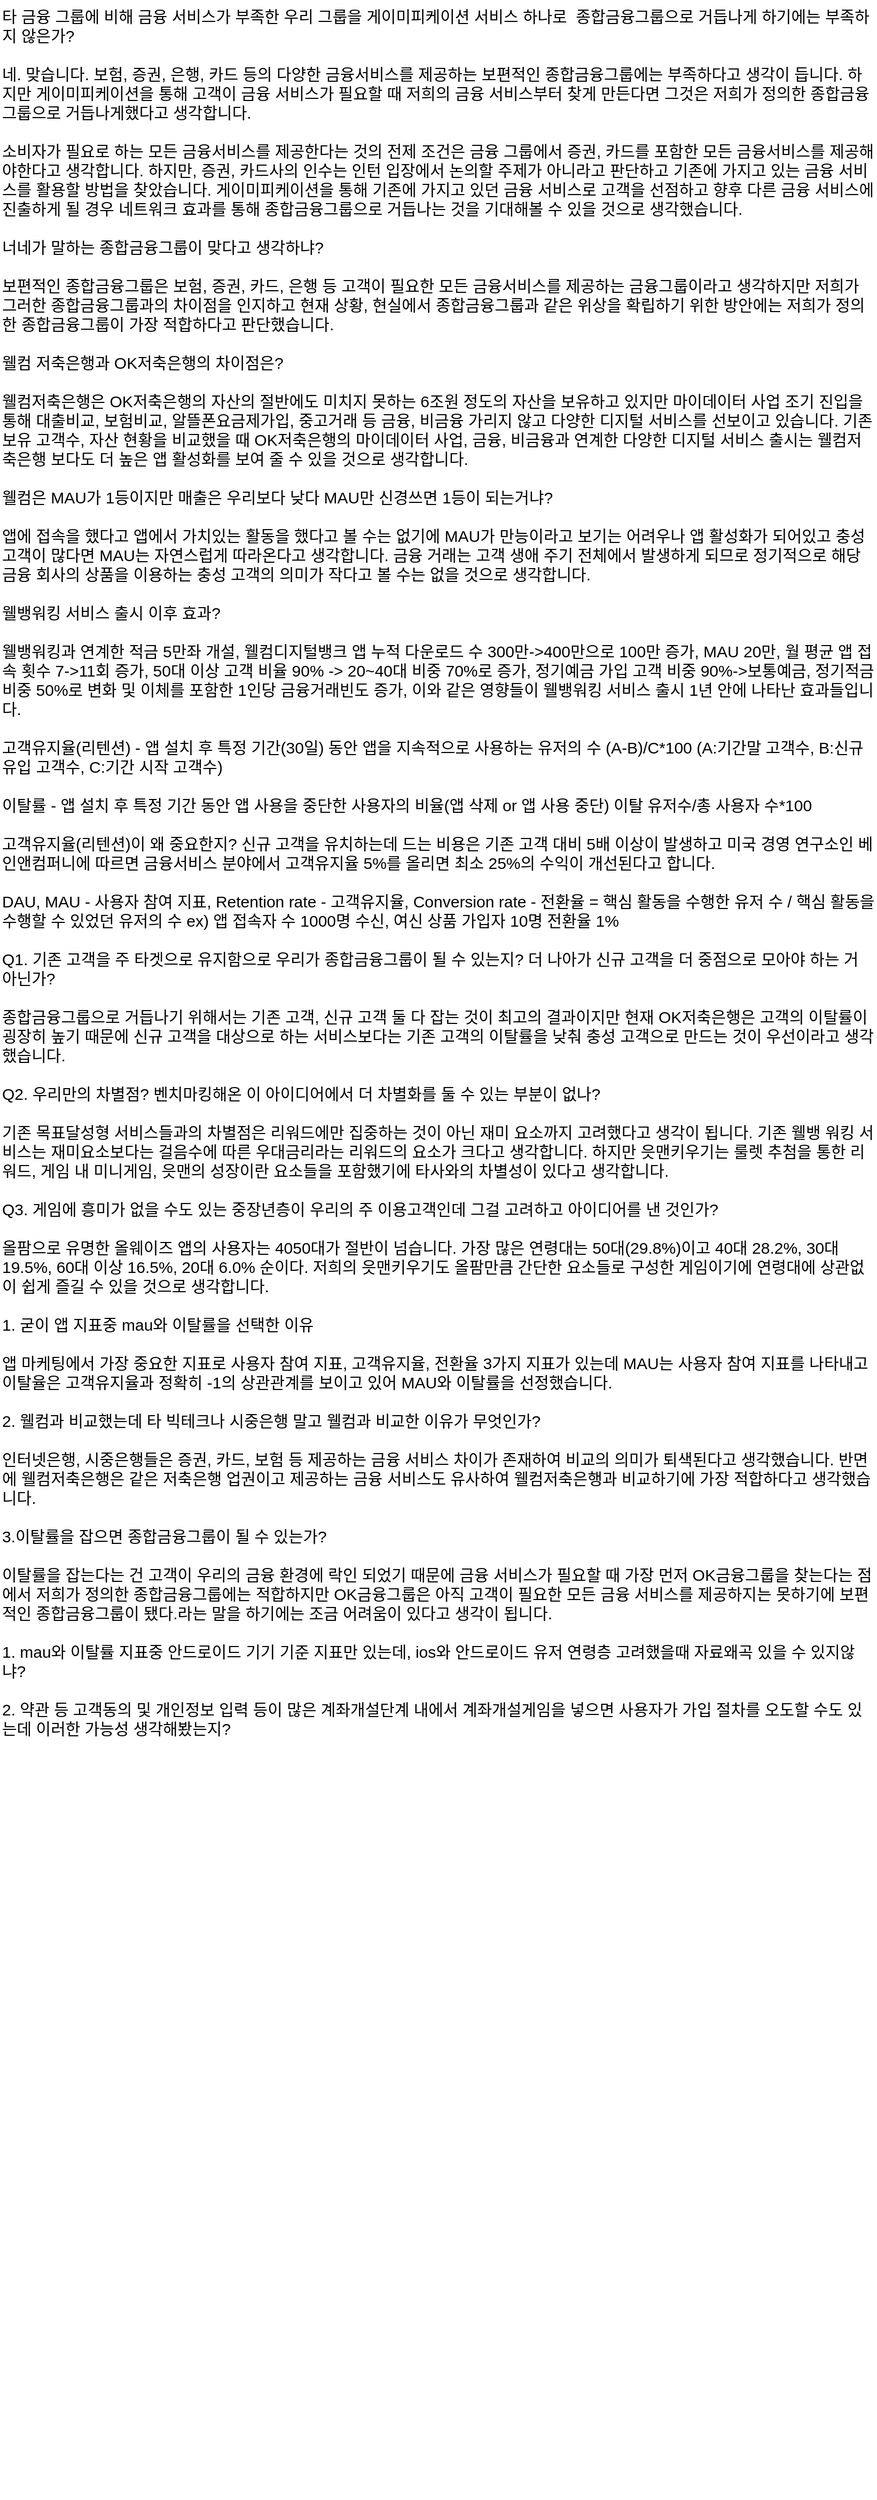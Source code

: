 <mxfile version="22.1.21" type="github">
  <diagram name="페이지-1" id="JB-Fa8y8QE4pFSvhaT2N">
    <mxGraphModel dx="1434" dy="3084" grid="1" gridSize="10" guides="1" tooltips="1" connect="1" arrows="1" fold="1" page="1" pageScale="1" pageWidth="827" pageHeight="1169" math="0" shadow="0">
      <root>
        <mxCell id="0" />
        <mxCell id="1" parent="0" />
        <mxCell id="AWfFaUfJ7yot6-zXb4n6-1" value="타 금융 그룹에 비해 금융 서비스가 부족한 우리 그룹을 게이미피케이션 서비스 하나로  종합금융그룹으로 거듭나게 하기에는 부족하지 않은가?&#xa;&#xa;네. 맞습니다. 보험, 증권, 은행, 카드 등의 다양한 금융서비스를 제공하는 보편적인 종합금융그룹에는 부족하다고 생각이 듭니다. 하지만 게이미피케이션을 통해 고객이 금융 서비스가 필요할 때 저희의 금융 서비스부터 찾게 만든다면 그것은 저희가 정의한 종합금융그룹으로 거듭나게했다고 생각합니다.&#xa;&#xa;소비자가 필요로 하는 모든 금융서비스를 제공한다는 것의 전제 조건은 금융 그룹에서 증권, 카드를 포함한 모든 금융서비스를 제공해야한다고 생각합니다. 하지만, 증권, 카드사의 인수는 인턴 입장에서 논의할 주제가 아니라고 판단하고 기존에 가지고 있는 금융 서비스를 활용할 방법을 찾았습니다. 게이미피케이션을 통해 기존에 가지고 있던 금융 서비스로 고객을 선점하고 향후 다른 금융 서비스에 진출하게 될 경우 네트워크 효과를 통해 종합금융그룹으로 거듭나는 것을 기대해볼 수 있을 것으로 생각했습니다.&#xa;&#xa;너네가 말하는 종합금융그룹이 맞다고 생각하냐?&#xa;&#xa;보편적인 종합금융그룹은 보험, 증권, 카드, 은행 등 고객이 필요한 모든 금융서비스를 제공하는 금융그룹이라고 생각하지만 저희가 그러한 종합금융그룹과의 차이점을 인지하고 현재 상황, 현실에서 종합금융그룹과 같은 위상을 확립하기 위한 방안에는 저희가 정의한 종합금융그룹이 가장 적합하다고 판단했습니다.&#xa;&#xa;웰컴 저축은행과 OK저축은행의 차이점은?&#xa;&#xa;웰컴저축은행은 OK저축은행의 자산의 절반에도 미치지 못하는 6조원 정도의 자산을 보유하고 있지만 마이데이터 사업 조기 진입을 통해 대출비교, 보험비교, 알뜰폰요금제가입, 중고거래 등 금융, 비금융 가리지 않고 다양한 디지털 서비스를 선보이고 있습니다. 기존 보유 고객수, 자산 현황을 비교했을 때 OK저축은행의 마이데이터 사업, 금융, 비금융과 연계한 다양한 디지털 서비스 출시는 웰컴저축은행 보다도 더 높은 앱 활성화를 보여 줄 수 있을 것으로 생각합니다.&#xa;&#xa;웰컴은 MAU가 1등이지만 매출은 우리보다 낮다 MAU만 신경쓰면 1등이 되는거냐?&#xa;&#xa;앱에 접속을 했다고 앱에서 가치있는 활동을 했다고 볼 수는 없기에 MAU가 만능이라고 보기는 어려우나 앱 활성화가 되어있고 충성 고객이 많다면 MAU는 자연스럽게 따라온다고 생각합니다. 금융 거래는 고객 생애 주기 전체에서 발생하게 되므로 정기적으로 해당 금융 회사의 상품을 이용하는 충성 고객의 의미가 작다고 볼 수는 없을 것으로 생각합니다.&#xa;&#xa;웰뱅워킹 서비스 출시 이후 효과?&#xa;&#xa;웰뱅워킹과 연계한 적금 5만좌 개설, 웰컴디지털뱅크 앱 누적 다운로드 수 300만-&gt;400만으로 100만 증가, MAU 20만, 월 평균 앱 접속 횟수 7-&gt;11회 증가, 50대 이상 고객 비율 90% -&gt; 20~40대 비중 70%로 증가, 정기예금 가입 고객 비중 90%-&gt;보통예금, 정기적금 비중 50%로 변화 및 이체를 포함한 1인당 금융거래빈도 증가, 이와 같은 영향들이 웰뱅워킹 서비스 출시 1년 안에 나타난 효과들입니다.&#xa;&#xa;고객유지율(리텐션) - 앱 설치 후 특정 기간(30일) 동안 앱을 지속적으로 사용하는 유저의 수 (A-B)/C*100 (A:기간말 고객수, B:신규 유입 고객수, C:기간 시작 고객수)&#xa;&#xa;이탈률 - 앱 설치 후 특정 기간 동안 앱 사용을 중단한 사용자의 비율(앱 삭제 or 앱 사용 중단) 이탈 유저수/총 사용자 수*100&#xa;&#xa;고객유지율(리텐션)이 왜 중요한지? 신규 고객을 유치하는데 드는 비용은 기존 고객 대비 5배 이상이 발생하고 미국 경영 연구소인 베인앤컴퍼니에 따르면 금융서비스 분야에서 고객유지율 5%를 올리면 최소 25%의 수익이 개선된다고 합니다.  &#xa;&#xa;DAU, MAU - 사용자 참여 지표, Retention rate - 고객유지율, Conversion rate - 전환율 = 핵심 활동을 수행한 유저 수 / 핵심 활동을 수행할 수 있었던 유저의 수 ex) 앱 접속자 수 1000명 수신, 여신 상품 가입자 10명 전환율 1%&#xa;&#xa;Q1. 기존 고객을 주 타겟으로 유지함으로 우리가 종합금융그룹이 될 수 있는지? 더 나아가 신규 고객을 더 중점으로 모아야 하는 거 아닌가? &#xa;&#xa;종합금융그룹으로 거듭나기 위해서는 기존 고객, 신규 고객 둘 다 잡는 것이 최고의 결과이지만 현재 OK저축은행은 고객의 이탈률이 굉장히 높기 때문에 신규 고객을 대상으로 하는 서비스보다는 기존 고객의 이탈률을 낮춰 충성 고객으로 만드는 것이 우선이라고 생각했습니다.&#xa;&#xa;Q2. 우리만의 차별점? 벤치마킹해온 이 아이디어에서 더 차별화를 둘 수 있는 부분이 없나? &#xa;&#xa;기존 목표달성형 서비스들과의 차별점은 리워드에만 집중하는 것이 아닌 재미 요소까지 고려했다고 생각이 됩니다. 기존 웰뱅 워킹 서비스는 재미요소보다는 걸음수에 따른 우대금리라는 리워드의 요소가 크다고 생각합니다. 하지만 읏맨키우기는 룰렛 추첨을 통한 리워드, 게임 내 미니게임, 읏맨의 성장이란 요소들을 포함했기에 타사와의 차별성이 있다고 생각합니다.&#xa;&#xa;Q3. 게임에 흥미가 없을 수도 있는 중장년층이 우리의 주 이용고객인데 그걸 고려하고 아이디어를 낸 것인가? &#xa;&#xa;올팜으로 유명한 올웨이즈 앱의 사용자는 4050대가 절반이 넘습니다. 가장 많은 연령대는 50대(29.8%)이고 40대 28.2%, 30대 19.5%, 60대 이상 16.5%, 20대 6.0% 순이다. 저희의 읏맨키우기도 올팜만큼 간단한 요소들로 구성한 게임이기에 연령대에 상관없이 쉽게 즐길 수 있을 것으로 생각합니다.&#xa;&#xa;1. 굳이 앱 지표중 mau와 이탈률을 선택한 이유&#xa;&#xa;앱 마케팅에서 가장 중요한 지표로 사용자 참여 지표, 고객유지율, 전환율 3가지 지표가 있는데 MAU는 사용자 참여 지표를 나타내고 이탈율은 고객유지율과 정확히 -1의 상관관계를 보이고 있어 MAU와 이탈률을 선정했습니다.&#xa;&#xa;2. 웰컴과 비교했는데 타 빅테크나 시중은행 말고 웰컴과 비교한 이유가 무엇인가?&#xa;&#xa;인터넷은행, 시중은행들은 증권, 카드, 보험 등 제공하는 금융 서비스 차이가 존재하여 비교의 의미가 퇴색된다고 생각했습니다. 반면에 웰컴저축은행은 같은 저축은행 업권이고 제공하는 금융 서비스도 유사하여 웰컴저축은행과 비교하기에 가장 적합하다고 생각했습니다.&#xa;&#xa;3.이탈률을 잡으면 종합금융그룹이 될 수 있는가?&#xa;&#xa;이탈률을 잡는다는 건 고객이 우리의 금융 환경에 락인 되었기 때문에 금융 서비스가 필요할 때 가장 먼저 OK금융그룹을 찾는다는 점에서 저희가 정의한 종합금융그룹에는 적합하지만 OK금융그룹은 아직 고객이 필요한 모든 금융 서비스를 제공하지는 못하기에 보편적인 종합금융그룹이 됐다.라는 말을 하기에는 조금 어려움이 있다고 생각이 됩니다. &#xa;&#xa;1. mau와 이탈률 지표중 안드로이드 기기 기준 지표만 있는데, ios와 안드로이드 유저 연령층 고려했을때 자료왜곡 있을 수 있지않냐?&#xa;&#xa;2. 약관 등 고객동의 및 개인정보 입력 등이 많은 계좌개설단계 내에서 계좌개설게임을 넣으면 사용자가 가입 절차를 오도할 수도 있는데 이러한 가능성 생각해봤는지?&#xa;" style="text;whiteSpace=wrap;fontSize=15;" parent="1" vertex="1">
          <mxGeometry x="7" y="-2338" width="820" height="2338" as="geometry" />
        </mxCell>
      </root>
    </mxGraphModel>
  </diagram>
</mxfile>
